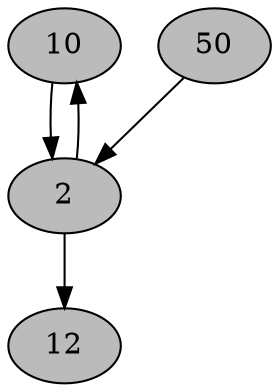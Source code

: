 digraph g
{ 
10
[ shape = oval; 
fillcolor = "#bbbbbb"; style=filled; 
];
10 -> 2;
2
[ shape = oval; 
fillcolor = "#bbbbbb"; style=filled; 
];
2 -> 10;
2 -> 12;
12
[ shape = oval; 
fillcolor = "#bbbbbb"; style=filled; 
];
50
[ shape = oval; 
fillcolor = "#bbbbbb"; style=filled; 
];
50 -> 2;

}

